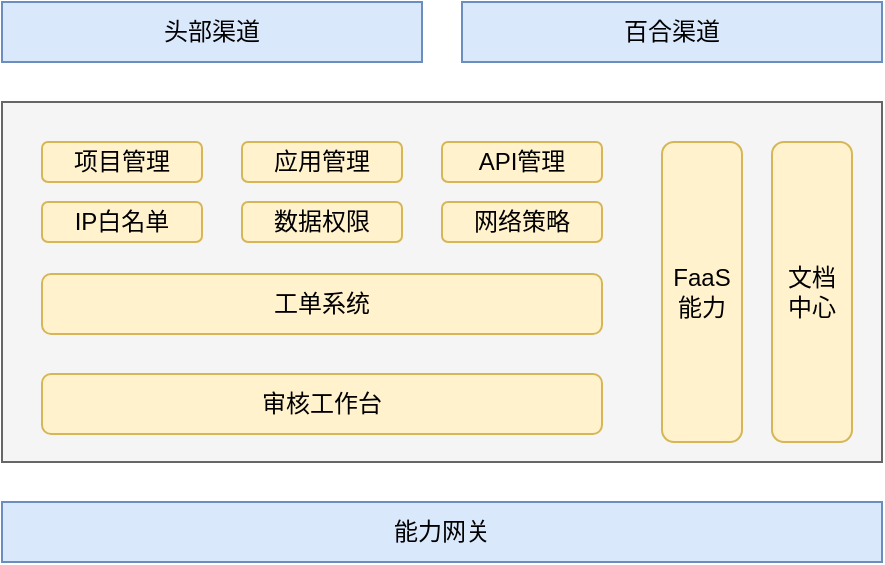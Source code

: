 <mxfile version="22.0.8" type="github">
  <diagram name="生态平台架构" id="PO7RXg1VSUOrblZ271jS">
    <mxGraphModel dx="911" dy="593" grid="1" gridSize="10" guides="1" tooltips="1" connect="1" arrows="1" fold="1" page="1" pageScale="1" pageWidth="827" pageHeight="1169" math="0" shadow="0">
      <root>
        <mxCell id="0" />
        <mxCell id="1" parent="0" />
        <mxCell id="Z3hoJBqpBO-kIPJggZ3m-9" value="能力网关" style="rounded=0;whiteSpace=wrap;html=1;fillColor=#dae8fc;strokeColor=#6c8ebf;" vertex="1" parent="1">
          <mxGeometry x="80" y="400" width="440" height="30" as="geometry" />
        </mxCell>
        <mxCell id="Z3hoJBqpBO-kIPJggZ3m-10" value="头部渠道" style="rounded=0;whiteSpace=wrap;html=1;fillColor=#dae8fc;strokeColor=#6c8ebf;" vertex="1" parent="1">
          <mxGeometry x="80" y="150" width="210" height="30" as="geometry" />
        </mxCell>
        <mxCell id="Z3hoJBqpBO-kIPJggZ3m-11" value="百合渠道" style="rounded=0;whiteSpace=wrap;html=1;fillColor=#dae8fc;strokeColor=#6c8ebf;" vertex="1" parent="1">
          <mxGeometry x="310" y="150" width="210" height="30" as="geometry" />
        </mxCell>
        <mxCell id="Z3hoJBqpBO-kIPJggZ3m-13" value="" style="rounded=0;whiteSpace=wrap;html=1;fillColor=#f5f5f5;fontColor=#333333;strokeColor=#666666;" vertex="1" parent="1">
          <mxGeometry x="80" y="200" width="440" height="180" as="geometry" />
        </mxCell>
        <mxCell id="Z3hoJBqpBO-kIPJggZ3m-16" value="项目管理" style="rounded=1;whiteSpace=wrap;html=1;fillColor=#fff2cc;strokeColor=#d6b656;" vertex="1" parent="1">
          <mxGeometry x="100" y="220" width="80" height="20" as="geometry" />
        </mxCell>
        <mxCell id="Z3hoJBqpBO-kIPJggZ3m-17" value="应用管理" style="rounded=1;whiteSpace=wrap;html=1;fillColor=#fff2cc;strokeColor=#d6b656;" vertex="1" parent="1">
          <mxGeometry x="200" y="220" width="80" height="20" as="geometry" />
        </mxCell>
        <mxCell id="Z3hoJBqpBO-kIPJggZ3m-18" value="API管理" style="rounded=1;whiteSpace=wrap;html=1;fillColor=#fff2cc;strokeColor=#d6b656;" vertex="1" parent="1">
          <mxGeometry x="300" y="220" width="80" height="20" as="geometry" />
        </mxCell>
        <mxCell id="Z3hoJBqpBO-kIPJggZ3m-19" value="网络策略" style="rounded=1;whiteSpace=wrap;html=1;fillColor=#fff2cc;strokeColor=#d6b656;" vertex="1" parent="1">
          <mxGeometry x="300" y="250" width="80" height="20" as="geometry" />
        </mxCell>
        <mxCell id="Z3hoJBqpBO-kIPJggZ3m-20" value="IP白名单" style="rounded=1;whiteSpace=wrap;html=1;fillColor=#fff2cc;strokeColor=#d6b656;" vertex="1" parent="1">
          <mxGeometry x="100" y="250" width="80" height="20" as="geometry" />
        </mxCell>
        <mxCell id="Z3hoJBqpBO-kIPJggZ3m-21" value="数据权限" style="rounded=1;whiteSpace=wrap;html=1;fillColor=#fff2cc;strokeColor=#d6b656;" vertex="1" parent="1">
          <mxGeometry x="200" y="250" width="80" height="20" as="geometry" />
        </mxCell>
        <mxCell id="Z3hoJBqpBO-kIPJggZ3m-22" value="文档&lt;br&gt;中心" style="rounded=1;whiteSpace=wrap;html=1;fillColor=#fff2cc;strokeColor=#d6b656;" vertex="1" parent="1">
          <mxGeometry x="465" y="220" width="40" height="150" as="geometry" />
        </mxCell>
        <mxCell id="Z3hoJBqpBO-kIPJggZ3m-23" value="FaaS能力" style="rounded=1;whiteSpace=wrap;html=1;fillColor=#fff2cc;strokeColor=#d6b656;" vertex="1" parent="1">
          <mxGeometry x="410" y="220" width="40" height="150" as="geometry" />
        </mxCell>
        <mxCell id="Z3hoJBqpBO-kIPJggZ3m-24" value="工单系统" style="rounded=1;whiteSpace=wrap;html=1;fillColor=#fff2cc;strokeColor=#d6b656;" vertex="1" parent="1">
          <mxGeometry x="100" y="286" width="280" height="30" as="geometry" />
        </mxCell>
        <mxCell id="Z3hoJBqpBO-kIPJggZ3m-25" value="审核工作台" style="rounded=1;whiteSpace=wrap;html=1;fillColor=#fff2cc;strokeColor=#d6b656;" vertex="1" parent="1">
          <mxGeometry x="100" y="336" width="280" height="30" as="geometry" />
        </mxCell>
      </root>
    </mxGraphModel>
  </diagram>
</mxfile>
